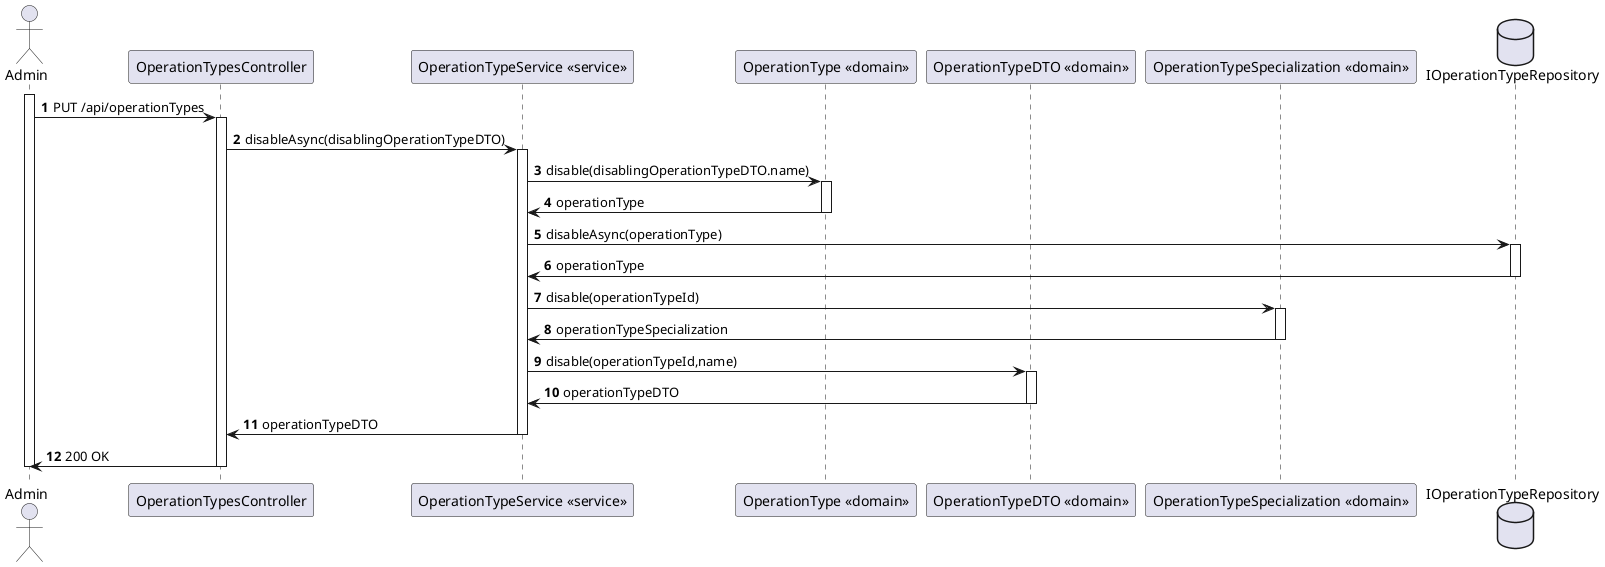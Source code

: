 @startuml 
autonumber
actor Admin as "Admin"
participant CTRL as "OperationTypesController"
participant SERVICE as "OperationTypeService <<service>>"
participant OperationType as "OperationType <<domain>>"
participant OperationTypeDTO as "OperationTypeDTO <<domain>>"
participant OperationTypeSpecialization as "OperationTypeSpecialization <<domain>>"
database IOperationTypeRepository as "IOperationTypeRepository"

activate Admin

Admin -> CTRL : PUT /api/operationTypes
activate CTRL

CTRL -> SERVICE : disableAsync(disablingOperationTypeDTO)
activate SERVICE

SERVICE -> OperationType : disable(disablingOperationTypeDTO.name)

activate OperationType

OperationType -> SERVICE : operationType

deactivate OperationType

SERVICE -> IOperationTypeRepository : disableAsync(operationType)

activate IOperationTypeRepository

IOperationTypeRepository -> SERVICE : operationType

deactivate IOperationTypeRepository

SERVICE -> OperationTypeSpecialization : disable(operationTypeId)

activate OperationTypeSpecialization 

OperationTypeSpecialization -> SERVICE : operationTypeSpecialization

deactivate OperationTypeSpecialization

SERVICE -> OperationTypeDTO : disable(operationTypeId,name)

activate OperationTypeDTO

OperationTypeDTO -> SERVICE : operationTypeDTO

deactivate OperationTypeDTO

SERVICE -> CTRL : operationTypeDTO

deactivate SERVICE 

CTRL -> Admin : 200 OK

deactivate CTRL 

deactivate Admin
@enduml